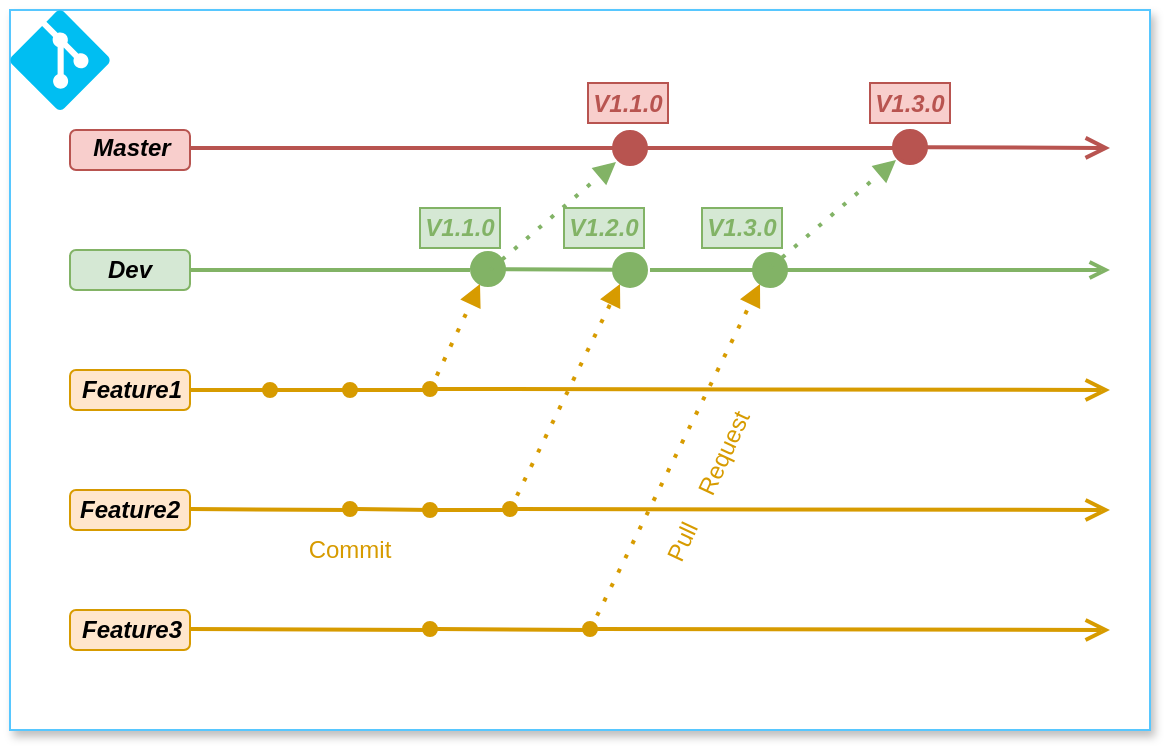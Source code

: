 <mxfile version="13.8.3" type="github">
  <diagram id="kgpKYQtTHZ0yAKxKKP6v" name="Page-1">
    <mxGraphModel dx="782" dy="446" grid="1" gridSize="10" guides="1" tooltips="1" connect="1" arrows="1" fold="1" page="1" pageScale="1" pageWidth="850" pageHeight="1100" math="0" shadow="0">
      <root>
        <mxCell id="0" />
        <mxCell id="1" parent="0" />
        <mxCell id="di50UvhxiPVfrxPAAsGm-58" value="" style="rounded=0;whiteSpace=wrap;html=1;shadow=1;sketch=0;glass=0;strokeColor=#57C7FF;" parent="1" vertex="1">
          <mxGeometry x="10" y="60" width="570" height="360" as="geometry" />
        </mxCell>
        <mxCell id="di50UvhxiPVfrxPAAsGm-1" value="" style="rounded=1;whiteSpace=wrap;html=1;fillColor=#f8cecc;strokeColor=#b85450;" parent="1" vertex="1">
          <mxGeometry x="40" y="120" width="60" height="20" as="geometry" />
        </mxCell>
        <mxCell id="di50UvhxiPVfrxPAAsGm-2" value="Master" style="text;html=1;strokeColor=none;fillColor=none;align=center;verticalAlign=middle;whiteSpace=wrap;rounded=0;fontStyle=3" parent="1" vertex="1">
          <mxGeometry x="51" y="119" width="40" height="20" as="geometry" />
        </mxCell>
        <mxCell id="di50UvhxiPVfrxPAAsGm-9" value="" style="rounded=1;whiteSpace=wrap;html=1;fillColor=#d5e8d4;strokeColor=#82b366;" parent="1" vertex="1">
          <mxGeometry x="40" y="180" width="60" height="20" as="geometry" />
        </mxCell>
        <mxCell id="di50UvhxiPVfrxPAAsGm-10" value="" style="rounded=1;whiteSpace=wrap;html=1;fillColor=#ffe6cc;strokeColor=#d79b00;" parent="1" vertex="1">
          <mxGeometry x="40" y="240" width="60" height="20" as="geometry" />
        </mxCell>
        <mxCell id="di50UvhxiPVfrxPAAsGm-11" value="" style="rounded=1;whiteSpace=wrap;html=1;fillColor=#ffe6cc;strokeColor=#d79b00;" parent="1" vertex="1">
          <mxGeometry x="40" y="300" width="60" height="20" as="geometry" />
        </mxCell>
        <mxCell id="di50UvhxiPVfrxPAAsGm-12" value="" style="rounded=1;whiteSpace=wrap;html=1;fillColor=#ffe6cc;strokeColor=#d79b00;" parent="1" vertex="1">
          <mxGeometry x="40" y="360" width="60" height="20" as="geometry" />
        </mxCell>
        <mxCell id="di50UvhxiPVfrxPAAsGm-13" value="Dev" style="text;html=1;strokeColor=none;fillColor=none;align=center;verticalAlign=middle;whiteSpace=wrap;rounded=0;fontStyle=3" parent="1" vertex="1">
          <mxGeometry x="50" y="180" width="40" height="20" as="geometry" />
        </mxCell>
        <mxCell id="di50UvhxiPVfrxPAAsGm-16" value="Feature1" style="text;html=1;strokeColor=none;fillColor=none;align=center;verticalAlign=middle;whiteSpace=wrap;rounded=0;fontStyle=3" parent="1" vertex="1">
          <mxGeometry x="51" y="240" width="40" height="20" as="geometry" />
        </mxCell>
        <mxCell id="di50UvhxiPVfrxPAAsGm-17" value="Feature2" style="text;html=1;strokeColor=none;fillColor=none;align=center;verticalAlign=middle;whiteSpace=wrap;rounded=0;fontStyle=3" parent="1" vertex="1">
          <mxGeometry x="50" y="300" width="40" height="20" as="geometry" />
        </mxCell>
        <mxCell id="di50UvhxiPVfrxPAAsGm-18" value="Feature3" style="text;html=1;strokeColor=none;fillColor=none;align=center;verticalAlign=middle;whiteSpace=wrap;rounded=0;fontStyle=3" parent="1" vertex="1">
          <mxGeometry x="51" y="360" width="40" height="20" as="geometry" />
        </mxCell>
        <mxCell id="di50UvhxiPVfrxPAAsGm-25" value="" style="html=1;verticalAlign=bottom;startArrow=circle;startFill=1;endArrow=none;startSize=6;endSize=8;fillColor=#f8cecc;strokeColor=#b85450;strokeWidth=2;endFill=0;" parent="1" edge="1">
          <mxGeometry width="80" relative="1" as="geometry">
            <mxPoint x="310" y="129" as="sourcePoint" />
            <mxPoint x="460" y="129" as="targetPoint" />
          </mxGeometry>
        </mxCell>
        <mxCell id="di50UvhxiPVfrxPAAsGm-27" value="" style="html=1;verticalAlign=bottom;startArrow=circle;startFill=1;endArrow=circle;startSize=6;endSize=6;fillColor=#d5e8d4;strokeColor=#82b366;strokeWidth=2;endFill=1;" parent="1" edge="1">
          <mxGeometry width="80" relative="1" as="geometry">
            <mxPoint x="239" y="189.5" as="sourcePoint" />
            <mxPoint x="330" y="190" as="targetPoint" />
          </mxGeometry>
        </mxCell>
        <mxCell id="di50UvhxiPVfrxPAAsGm-29" value="" style="html=1;verticalAlign=bottom;startArrow=oval;startFill=1;endArrow=open;startSize=6;endSize=8;fillColor=#ffe6cc;strokeColor=#d79b00;strokeWidth=2;" parent="1" edge="1">
          <mxGeometry width="80" relative="1" as="geometry">
            <mxPoint x="220" y="249.5" as="sourcePoint" />
            <mxPoint x="560" y="250" as="targetPoint" />
          </mxGeometry>
        </mxCell>
        <mxCell id="di50UvhxiPVfrxPAAsGm-36" value="" style="endArrow=none;html=1;strokeWidth=2;exitX=1;exitY=0.5;exitDx=0;exitDy=0;fillColor=#f8cecc;strokeColor=#b85450;" parent="1" edge="1">
          <mxGeometry width="50" height="50" relative="1" as="geometry">
            <mxPoint x="100" y="129" as="sourcePoint" />
            <mxPoint x="320" y="129" as="targetPoint" />
          </mxGeometry>
        </mxCell>
        <mxCell id="di50UvhxiPVfrxPAAsGm-37" value="" style="endArrow=none;html=1;strokeWidth=2;exitX=1;exitY=0.5;exitDx=0;exitDy=0;fillColor=#d5e8d4;strokeColor=#82b366;" parent="1" source="di50UvhxiPVfrxPAAsGm-9" edge="1">
          <mxGeometry width="50" height="50" relative="1" as="geometry">
            <mxPoint x="110" y="139" as="sourcePoint" />
            <mxPoint x="240" y="190" as="targetPoint" />
          </mxGeometry>
        </mxCell>
        <mxCell id="di50UvhxiPVfrxPAAsGm-38" value="" style="endArrow=none;html=1;strokeWidth=2;fillColor=#ffe6cc;strokeColor=#d79b00;" parent="1" edge="1">
          <mxGeometry width="50" height="50" relative="1" as="geometry">
            <mxPoint x="100" y="250" as="sourcePoint" />
            <mxPoint x="140" y="250" as="targetPoint" />
            <Array as="points" />
          </mxGeometry>
        </mxCell>
        <mxCell id="di50UvhxiPVfrxPAAsGm-39" value="" style="endArrow=none;html=1;strokeWidth=2;fillColor=#ffe6cc;strokeColor=#d79b00;startArrow=oval;startFill=1;" parent="1" edge="1">
          <mxGeometry width="50" height="50" relative="1" as="geometry">
            <mxPoint x="140" y="250" as="sourcePoint" />
            <mxPoint x="180" y="250" as="targetPoint" />
            <Array as="points" />
          </mxGeometry>
        </mxCell>
        <mxCell id="di50UvhxiPVfrxPAAsGm-40" value="" style="endArrow=none;html=1;strokeWidth=2;fillColor=#ffe6cc;strokeColor=#d79b00;startArrow=oval;startFill=1;" parent="1" edge="1">
          <mxGeometry width="50" height="50" relative="1" as="geometry">
            <mxPoint x="180" y="250" as="sourcePoint" />
            <mxPoint x="220" y="250" as="targetPoint" />
            <Array as="points" />
          </mxGeometry>
        </mxCell>
        <mxCell id="di50UvhxiPVfrxPAAsGm-41" value="" style="endArrow=block;dashed=1;html=1;dashPattern=1 3;strokeWidth=2;fillColor=#ffe6cc;strokeColor=#d79b00;endFill=1;" parent="1" edge="1">
          <mxGeometry width="50" height="50" relative="1" as="geometry">
            <mxPoint x="220" y="250" as="sourcePoint" />
            <mxPoint x="245" y="197" as="targetPoint" />
          </mxGeometry>
        </mxCell>
        <mxCell id="di50UvhxiPVfrxPAAsGm-42" value="" style="html=1;verticalAlign=bottom;startArrow=none;startFill=0;endArrow=circle;startSize=6;endSize=6;fillColor=#d5e8d4;strokeColor=#82b366;strokeWidth=2;endFill=1;" parent="1" edge="1">
          <mxGeometry width="80" relative="1" as="geometry">
            <mxPoint x="330" y="190" as="sourcePoint" />
            <mxPoint x="400" y="190" as="targetPoint" />
          </mxGeometry>
        </mxCell>
        <mxCell id="di50UvhxiPVfrxPAAsGm-43" value="" style="endArrow=open;html=1;strokeWidth=2;fillColor=#d5e8d4;strokeColor=#82b366;endFill=0;" parent="1" edge="1">
          <mxGeometry width="50" height="50" relative="1" as="geometry">
            <mxPoint x="390" y="190" as="sourcePoint" />
            <mxPoint x="560" y="190" as="targetPoint" />
          </mxGeometry>
        </mxCell>
        <mxCell id="di50UvhxiPVfrxPAAsGm-44" value="" style="endArrow=none;html=1;strokeWidth=2;fillColor=#ffe6cc;strokeColor=#d79b00;" parent="1" edge="1">
          <mxGeometry width="50" height="50" relative="1" as="geometry">
            <mxPoint x="100" y="309.5" as="sourcePoint" />
            <mxPoint x="180" y="310" as="targetPoint" />
            <Array as="points" />
          </mxGeometry>
        </mxCell>
        <mxCell id="di50UvhxiPVfrxPAAsGm-45" value="" style="endArrow=none;html=1;strokeWidth=2;fillColor=#ffe6cc;strokeColor=#d79b00;startArrow=oval;startFill=1;" parent="1" edge="1">
          <mxGeometry width="50" height="50" relative="1" as="geometry">
            <mxPoint x="180" y="309.5" as="sourcePoint" />
            <mxPoint x="220" y="310" as="targetPoint" />
            <Array as="points" />
          </mxGeometry>
        </mxCell>
        <mxCell id="di50UvhxiPVfrxPAAsGm-46" value="" style="endArrow=none;html=1;strokeWidth=2;fillColor=#ffe6cc;strokeColor=#d79b00;startArrow=oval;startFill=1;" parent="1" edge="1">
          <mxGeometry width="50" height="50" relative="1" as="geometry">
            <mxPoint x="220" y="310" as="sourcePoint" />
            <mxPoint x="260" y="310" as="targetPoint" />
            <Array as="points" />
          </mxGeometry>
        </mxCell>
        <mxCell id="di50UvhxiPVfrxPAAsGm-47" value="" style="html=1;verticalAlign=bottom;startArrow=oval;startFill=1;endArrow=open;startSize=6;endSize=8;fillColor=#ffe6cc;strokeColor=#d79b00;strokeWidth=2;" parent="1" edge="1">
          <mxGeometry width="80" relative="1" as="geometry">
            <mxPoint x="260" y="309.5" as="sourcePoint" />
            <mxPoint x="560" y="310" as="targetPoint" />
          </mxGeometry>
        </mxCell>
        <mxCell id="di50UvhxiPVfrxPAAsGm-48" value="" style="endArrow=block;dashed=1;html=1;dashPattern=1 3;strokeWidth=2;fillColor=#ffe6cc;strokeColor=#d79b00;endFill=1;" parent="1" edge="1">
          <mxGeometry width="50" height="50" relative="1" as="geometry">
            <mxPoint x="260" y="310" as="sourcePoint" />
            <mxPoint x="315" y="197" as="targetPoint" />
          </mxGeometry>
        </mxCell>
        <mxCell id="di50UvhxiPVfrxPAAsGm-49" value="" style="endArrow=none;html=1;strokeWidth=2;fillColor=#ffe6cc;strokeColor=#d79b00;" parent="1" edge="1">
          <mxGeometry width="50" height="50" relative="1" as="geometry">
            <mxPoint x="100" y="369.5" as="sourcePoint" />
            <mxPoint x="220" y="370" as="targetPoint" />
            <Array as="points" />
          </mxGeometry>
        </mxCell>
        <mxCell id="di50UvhxiPVfrxPAAsGm-50" value="" style="endArrow=none;html=1;strokeWidth=2;fillColor=#ffe6cc;strokeColor=#d79b00;startArrow=oval;startFill=1;" parent="1" edge="1">
          <mxGeometry width="50" height="50" relative="1" as="geometry">
            <mxPoint x="220" y="369.5" as="sourcePoint" />
            <mxPoint x="300" y="370" as="targetPoint" />
            <Array as="points" />
          </mxGeometry>
        </mxCell>
        <mxCell id="di50UvhxiPVfrxPAAsGm-51" value="" style="html=1;verticalAlign=bottom;startArrow=oval;startFill=1;endArrow=open;startSize=6;endSize=8;fillColor=#ffe6cc;strokeColor=#d79b00;strokeWidth=2;" parent="1" edge="1">
          <mxGeometry width="80" relative="1" as="geometry">
            <mxPoint x="300" y="369.5" as="sourcePoint" />
            <mxPoint x="560" y="370" as="targetPoint" />
          </mxGeometry>
        </mxCell>
        <mxCell id="di50UvhxiPVfrxPAAsGm-52" value="" style="endArrow=block;dashed=1;html=1;dashPattern=1 3;strokeWidth=2;fillColor=#ffe6cc;strokeColor=#d79b00;endFill=1;" parent="1" edge="1">
          <mxGeometry width="50" height="50" relative="1" as="geometry">
            <mxPoint x="300" y="370" as="sourcePoint" />
            <mxPoint x="385" y="197" as="targetPoint" />
          </mxGeometry>
        </mxCell>
        <mxCell id="di50UvhxiPVfrxPAAsGm-53" value="" style="endArrow=block;dashed=1;html=1;dashPattern=1 3;strokeWidth=2;fillColor=#d5e8d4;strokeColor=#82b366;endFill=1;" parent="1" edge="1">
          <mxGeometry width="50" height="50" relative="1" as="geometry">
            <mxPoint x="250" y="190" as="sourcePoint" />
            <mxPoint x="313" y="136" as="targetPoint" />
          </mxGeometry>
        </mxCell>
        <mxCell id="di50UvhxiPVfrxPAAsGm-54" value="" style="endArrow=block;dashed=1;html=1;dashPattern=1 3;strokeWidth=2;fillColor=#d5e8d4;strokeColor=#82b366;endFill=1;" parent="1" edge="1">
          <mxGeometry width="50" height="50" relative="1" as="geometry">
            <mxPoint x="390" y="189" as="sourcePoint" />
            <mxPoint x="453" y="135" as="targetPoint" />
          </mxGeometry>
        </mxCell>
        <mxCell id="di50UvhxiPVfrxPAAsGm-55" value="" style="html=1;verticalAlign=bottom;startArrow=circle;startFill=1;endArrow=open;startSize=6;endSize=8;fillColor=#f8cecc;strokeColor=#b85450;strokeWidth=2;" parent="1" edge="1">
          <mxGeometry width="80" relative="1" as="geometry">
            <mxPoint x="450" y="128.5" as="sourcePoint" />
            <mxPoint x="560" y="129" as="targetPoint" />
          </mxGeometry>
        </mxCell>
        <mxCell id="di50UvhxiPVfrxPAAsGm-56" value="" style="verticalLabelPosition=bottom;html=1;verticalAlign=top;align=center;strokeColor=none;fillColor=#00BEF2;shape=mxgraph.azure.git_repository;" parent="1" vertex="1">
          <mxGeometry x="10" y="60" width="50" height="50" as="geometry" />
        </mxCell>
        <mxCell id="di50UvhxiPVfrxPAAsGm-68" value="&lt;font color=&quot;#82b366&quot;&gt;V1.1.0&lt;/font&gt;" style="text;html=1;strokeColor=#82b366;fillColor=#d5e8d4;align=center;verticalAlign=middle;whiteSpace=wrap;rounded=0;fontStyle=3" parent="1" vertex="1">
          <mxGeometry x="215" y="159" width="40" height="20" as="geometry" />
        </mxCell>
        <mxCell id="di50UvhxiPVfrxPAAsGm-69" value="&lt;font color=&quot;#b85450&quot;&gt;V1.1.0&lt;/font&gt;" style="text;html=1;strokeColor=#b85450;fillColor=#f8cecc;align=center;verticalAlign=middle;whiteSpace=wrap;rounded=0;fontStyle=3" parent="1" vertex="1">
          <mxGeometry x="299" y="96.5" width="40" height="20" as="geometry" />
        </mxCell>
        <mxCell id="di50UvhxiPVfrxPAAsGm-70" value="&lt;font color=&quot;#b85450&quot;&gt;V1.3.0&lt;/font&gt;" style="text;html=1;strokeColor=#b85450;fillColor=#f8cecc;align=center;verticalAlign=middle;whiteSpace=wrap;rounded=0;fontStyle=3" parent="1" vertex="1">
          <mxGeometry x="440" y="96.5" width="40" height="20" as="geometry" />
        </mxCell>
        <mxCell id="di50UvhxiPVfrxPAAsGm-72" value="&lt;font color=&quot;#82b366&quot;&gt;V1.2.0&lt;/font&gt;" style="text;html=1;strokeColor=#82b366;fillColor=#d5e8d4;align=center;verticalAlign=middle;whiteSpace=wrap;rounded=0;fontStyle=3" parent="1" vertex="1">
          <mxGeometry x="287" y="159" width="40" height="20" as="geometry" />
        </mxCell>
        <mxCell id="di50UvhxiPVfrxPAAsGm-74" value="&lt;font color=&quot;#82b366&quot;&gt;V1.3.0&lt;/font&gt;" style="text;html=1;strokeColor=#82b366;fillColor=#d5e8d4;align=center;verticalAlign=middle;whiteSpace=wrap;rounded=0;fontStyle=3" parent="1" vertex="1">
          <mxGeometry x="356" y="159" width="40" height="20" as="geometry" />
        </mxCell>
        <mxCell id="di50UvhxiPVfrxPAAsGm-75" value="&lt;font color=&quot;#d79b00&quot;&gt;Pull&amp;nbsp; &amp;nbsp; &amp;nbsp;Request&lt;/font&gt;" style="text;html=1;strokeColor=none;fillColor=none;align=center;verticalAlign=middle;whiteSpace=wrap;rounded=0;shadow=1;glass=0;sketch=0;rotation=295;" parent="1" vertex="1">
          <mxGeometry x="305.01" y="288.16" width="109.03" height="20" as="geometry" />
        </mxCell>
        <mxCell id="di50UvhxiPVfrxPAAsGm-76" value="&lt;font color=&quot;#d79b00&quot;&gt;Commit&lt;/font&gt;" style="text;html=1;strokeColor=none;fillColor=none;align=center;verticalAlign=middle;whiteSpace=wrap;rounded=0;shadow=1;glass=0;sketch=0;" parent="1" vertex="1">
          <mxGeometry x="160" y="320" width="40" height="20" as="geometry" />
        </mxCell>
      </root>
    </mxGraphModel>
  </diagram>
</mxfile>

